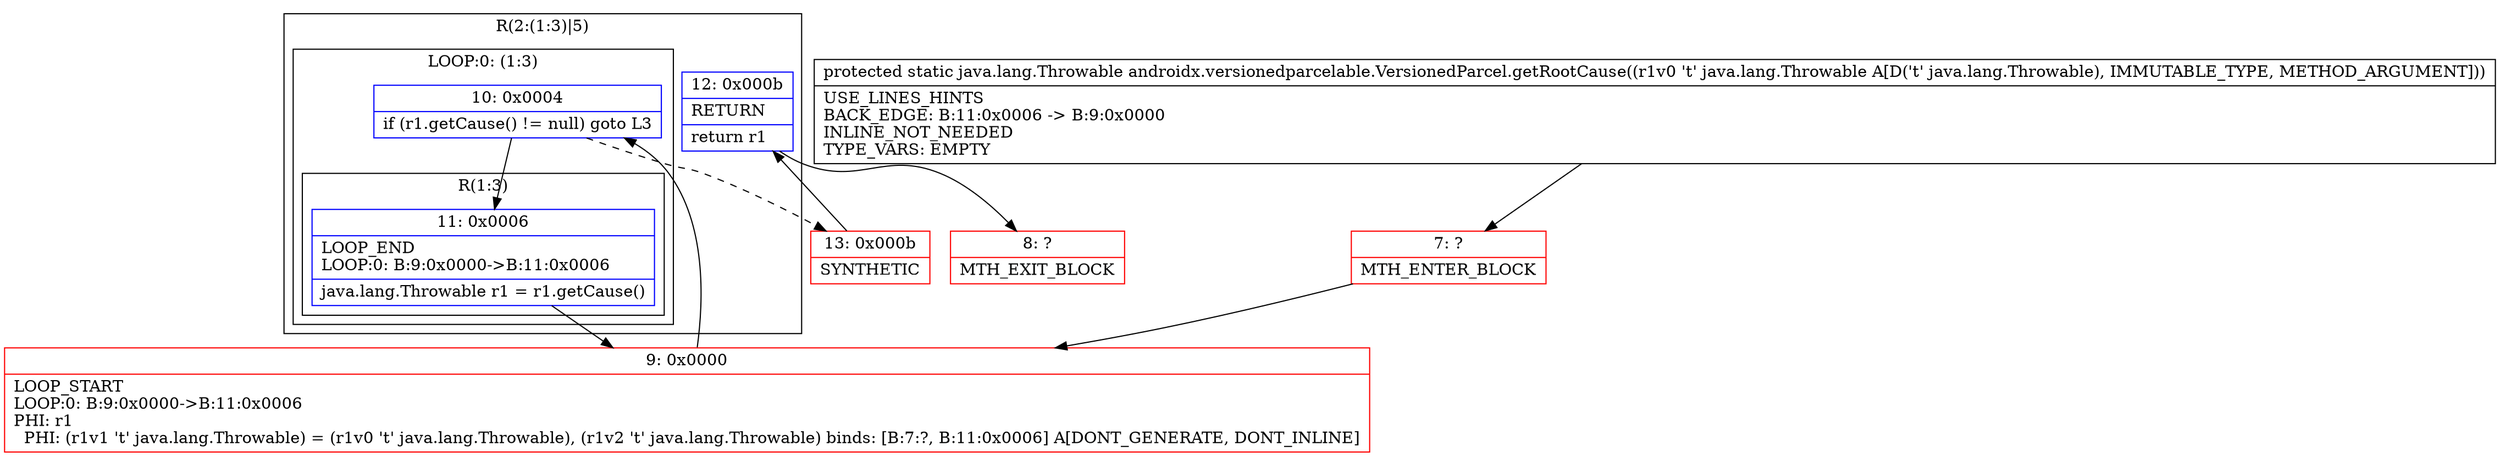 digraph "CFG forandroidx.versionedparcelable.VersionedParcel.getRootCause(Ljava\/lang\/Throwable;)Ljava\/lang\/Throwable;" {
subgraph cluster_Region_1114463494 {
label = "R(2:(1:3)|5)";
node [shape=record,color=blue];
subgraph cluster_LoopRegion_955799489 {
label = "LOOP:0: (1:3)";
node [shape=record,color=blue];
Node_10 [shape=record,label="{10\:\ 0x0004|if (r1.getCause() != null) goto L3\l}"];
subgraph cluster_Region_1237623867 {
label = "R(1:3)";
node [shape=record,color=blue];
Node_11 [shape=record,label="{11\:\ 0x0006|LOOP_END\lLOOP:0: B:9:0x0000\-\>B:11:0x0006\l|java.lang.Throwable r1 = r1.getCause()\l}"];
}
}
Node_12 [shape=record,label="{12\:\ 0x000b|RETURN\l|return r1\l}"];
}
Node_7 [shape=record,color=red,label="{7\:\ ?|MTH_ENTER_BLOCK\l}"];
Node_9 [shape=record,color=red,label="{9\:\ 0x0000|LOOP_START\lLOOP:0: B:9:0x0000\-\>B:11:0x0006\lPHI: r1 \l  PHI: (r1v1 't' java.lang.Throwable) = (r1v0 't' java.lang.Throwable), (r1v2 't' java.lang.Throwable) binds: [B:7:?, B:11:0x0006] A[DONT_GENERATE, DONT_INLINE]\l}"];
Node_13 [shape=record,color=red,label="{13\:\ 0x000b|SYNTHETIC\l}"];
Node_8 [shape=record,color=red,label="{8\:\ ?|MTH_EXIT_BLOCK\l}"];
MethodNode[shape=record,label="{protected static java.lang.Throwable androidx.versionedparcelable.VersionedParcel.getRootCause((r1v0 't' java.lang.Throwable A[D('t' java.lang.Throwable), IMMUTABLE_TYPE, METHOD_ARGUMENT]))  | USE_LINES_HINTS\lBACK_EDGE: B:11:0x0006 \-\> B:9:0x0000\lINLINE_NOT_NEEDED\lTYPE_VARS: EMPTY\l}"];
MethodNode -> Node_7;Node_10 -> Node_11;
Node_10 -> Node_13[style=dashed];
Node_11 -> Node_9;
Node_12 -> Node_8;
Node_7 -> Node_9;
Node_9 -> Node_10;
Node_13 -> Node_12;
}

